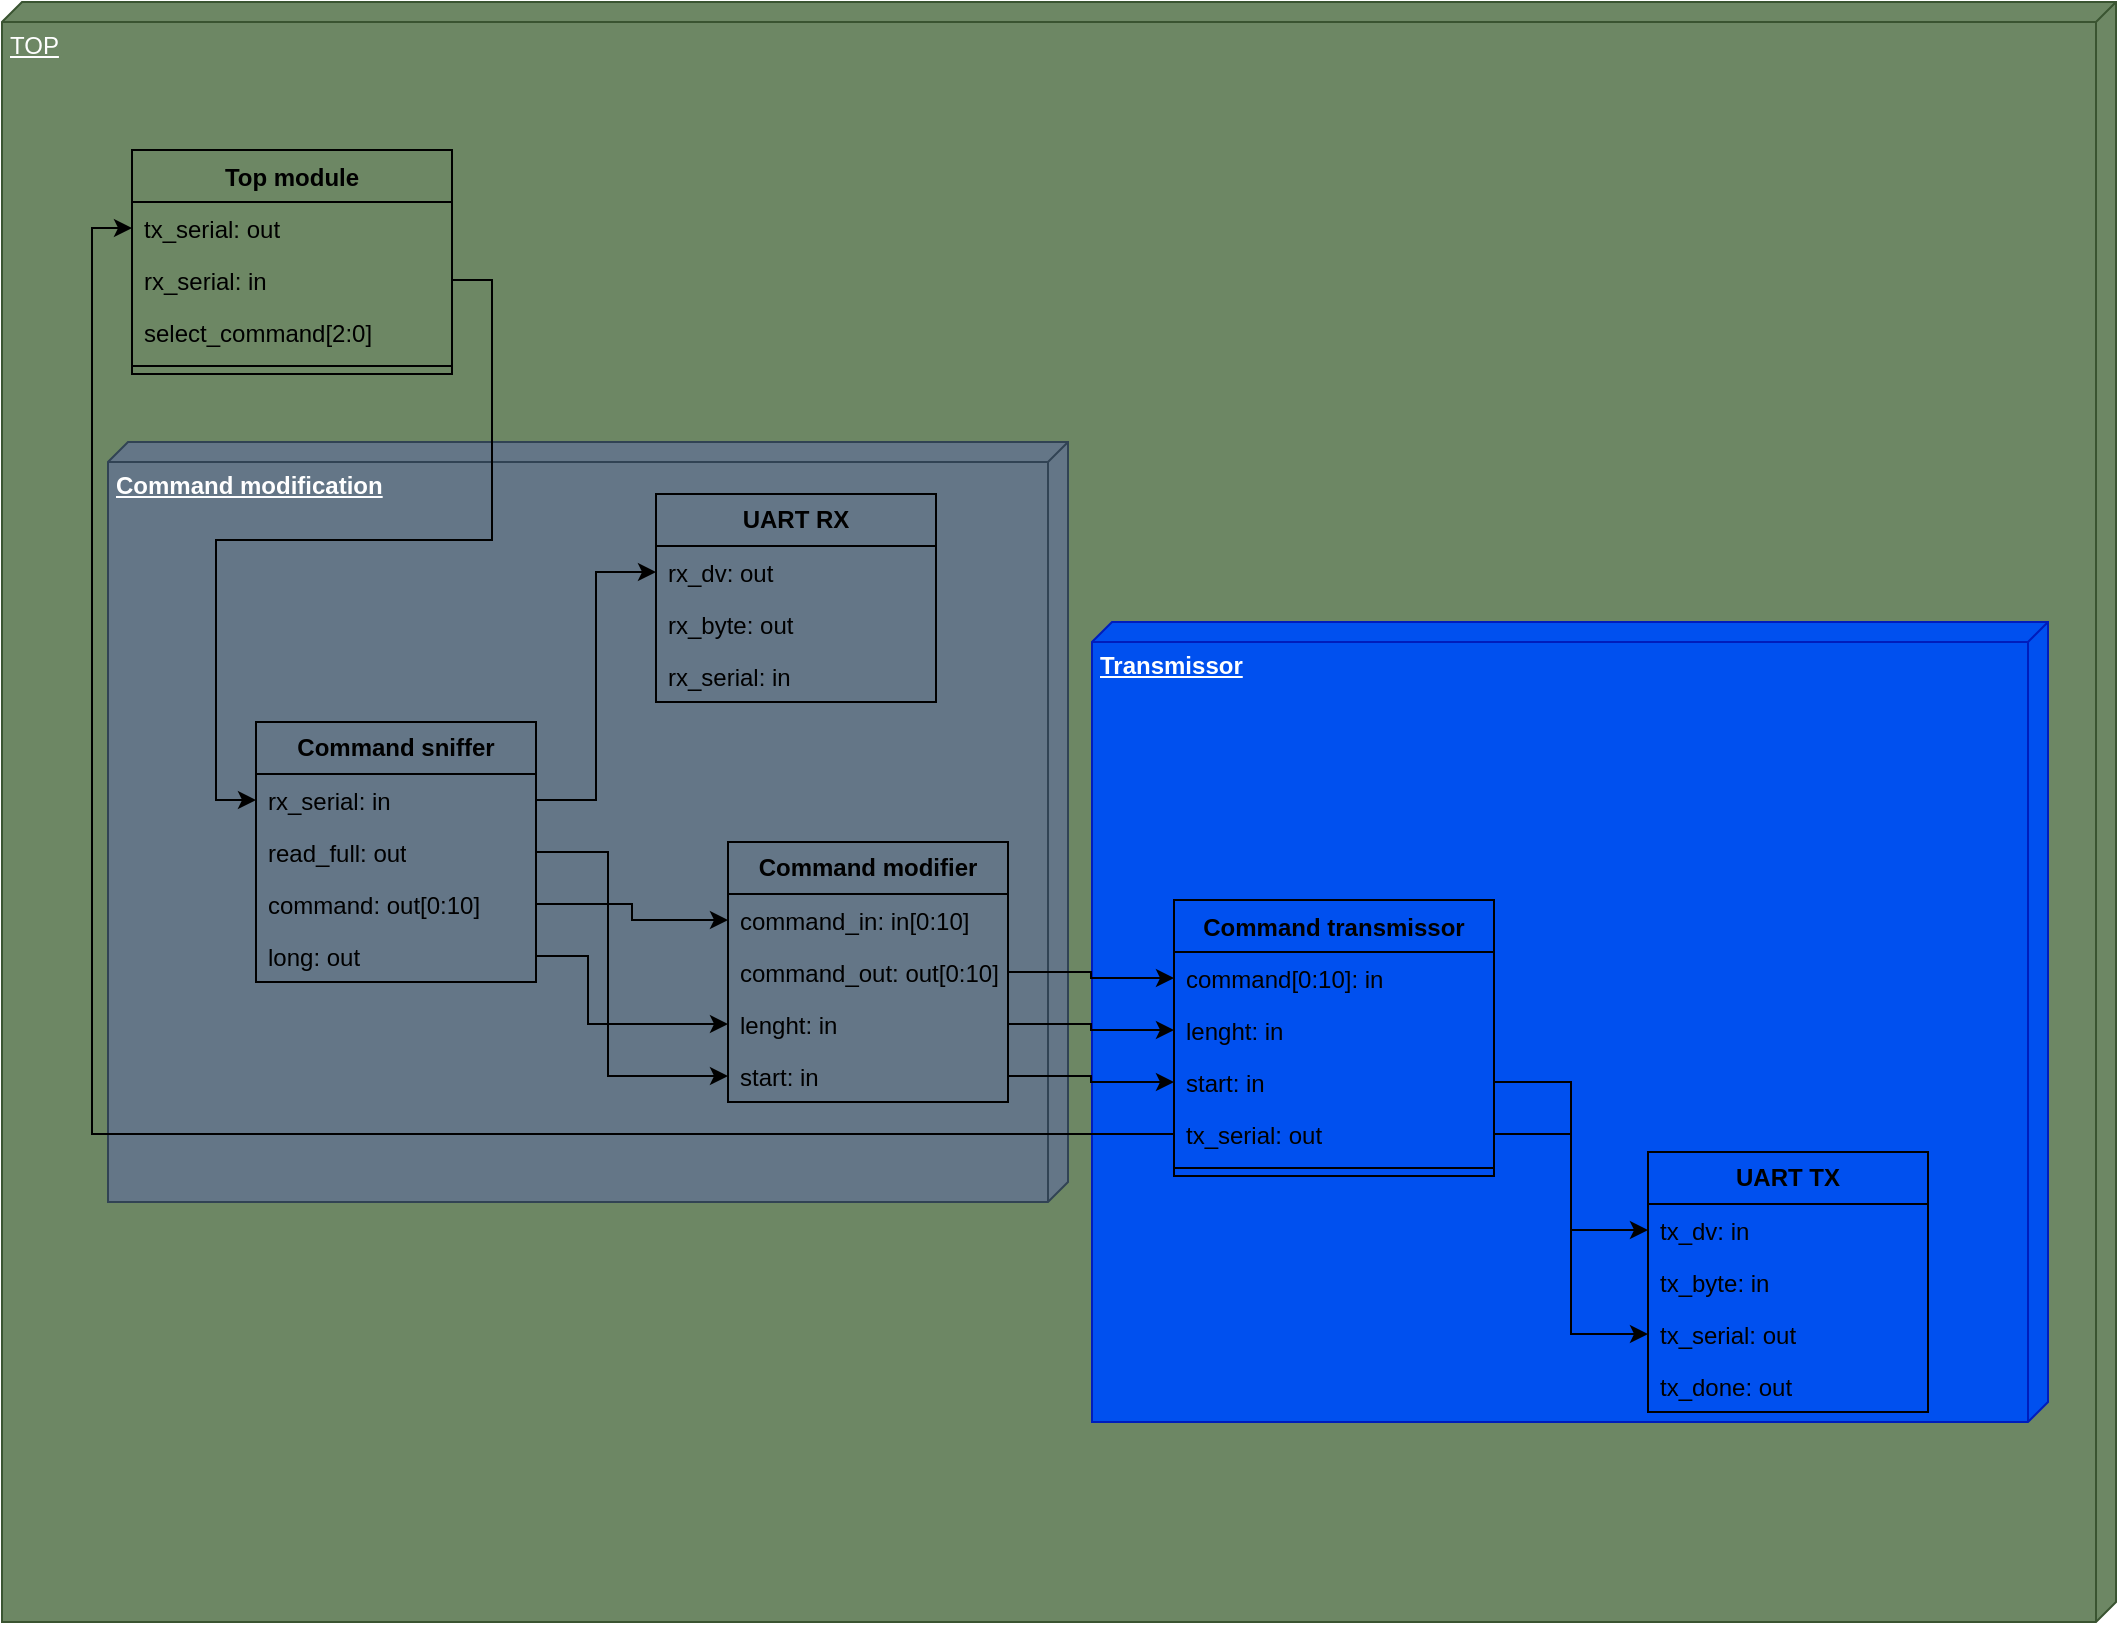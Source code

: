 <mxfile version="24.2.5" type="device">
  <diagram id="C5RBs43oDa-KdzZeNtuy" name="Page-1">
    <mxGraphModel dx="1434" dy="839" grid="1" gridSize="10" guides="1" tooltips="1" connect="1" arrows="1" fold="1" page="1" pageScale="1" pageWidth="827" pageHeight="1169" background="#ffffff" math="0" shadow="0">
      <root>
        <mxCell id="WIyWlLk6GJQsqaUBKTNV-0" />
        <mxCell id="WIyWlLk6GJQsqaUBKTNV-1" parent="WIyWlLk6GJQsqaUBKTNV-0" />
        <mxCell id="amayKDEEgC7S6bJP1GTe-30" value="TOP" style="verticalAlign=top;align=left;spacingTop=8;spacingLeft=2;spacingRight=12;shape=cube;size=10;direction=south;fontStyle=4;html=1;whiteSpace=wrap;labelBackgroundColor=none;fillColor=#6d8764;fontColor=#ffffff;strokeColor=#3A5431;" parent="WIyWlLk6GJQsqaUBKTNV-1" vertex="1">
          <mxGeometry x="147" y="130" width="1057" height="810" as="geometry" />
        </mxCell>
        <mxCell id="4y8MItCtQCRm9BYBTSq6-36" value="&lt;b&gt;Command modification&lt;/b&gt;" style="verticalAlign=top;align=left;spacingTop=8;spacingLeft=2;spacingRight=12;shape=cube;size=10;direction=south;fontStyle=4;html=1;whiteSpace=wrap;fillColor=#647687;fontColor=#ffffff;strokeColor=#314354;" vertex="1" parent="WIyWlLk6GJQsqaUBKTNV-1">
          <mxGeometry x="200" y="350" width="480" height="380" as="geometry" />
        </mxCell>
        <mxCell id="4y8MItCtQCRm9BYBTSq6-35" value="&lt;b&gt;Transmissor&lt;/b&gt;" style="verticalAlign=top;align=left;spacingTop=8;spacingLeft=2;spacingRight=12;shape=cube;size=10;direction=south;fontStyle=4;html=1;whiteSpace=wrap;fillColor=#0050ef;fontColor=#ffffff;strokeColor=#001DBC;" vertex="1" parent="WIyWlLk6GJQsqaUBKTNV-1">
          <mxGeometry x="692" y="440" width="478" height="400" as="geometry" />
        </mxCell>
        <mxCell id="TnwAJ5CPuAc8V0XNkz1D-4" value="Top module" style="swimlane;fontStyle=1;align=center;verticalAlign=top;childLayout=stackLayout;horizontal=1;startSize=26;horizontalStack=0;resizeParent=1;resizeParentMax=0;resizeLast=0;collapsible=1;marginBottom=0;whiteSpace=wrap;html=1;fillColor=none;labelBackgroundColor=none;" parent="WIyWlLk6GJQsqaUBKTNV-1" vertex="1">
          <mxGeometry x="212" y="204" width="160" height="112" as="geometry" />
        </mxCell>
        <mxCell id="TnwAJ5CPuAc8V0XNkz1D-8" value="tx_serial: out" style="text;strokeColor=none;fillColor=none;align=left;verticalAlign=top;spacingLeft=4;spacingRight=4;overflow=hidden;rotatable=0;points=[[0,0.5],[1,0.5]];portConstraint=eastwest;whiteSpace=wrap;html=1;labelBackgroundColor=none;" parent="TnwAJ5CPuAc8V0XNkz1D-4" vertex="1">
          <mxGeometry y="26" width="160" height="26" as="geometry" />
        </mxCell>
        <mxCell id="TnwAJ5CPuAc8V0XNkz1D-5" value="rx_serial: in" style="text;strokeColor=none;fillColor=none;align=left;verticalAlign=top;spacingLeft=4;spacingRight=4;overflow=hidden;rotatable=0;points=[[0,0.5],[1,0.5]];portConstraint=eastwest;whiteSpace=wrap;html=1;labelBackgroundColor=none;" parent="TnwAJ5CPuAc8V0XNkz1D-4" vertex="1">
          <mxGeometry y="52" width="160" height="26" as="geometry" />
        </mxCell>
        <mxCell id="TnwAJ5CPuAc8V0XNkz1D-31" value="select_command[2:0]" style="text;strokeColor=none;fillColor=none;align=left;verticalAlign=top;spacingLeft=4;spacingRight=4;overflow=hidden;rotatable=0;points=[[0,0.5],[1,0.5]];portConstraint=eastwest;whiteSpace=wrap;html=1;labelBackgroundColor=none;" parent="TnwAJ5CPuAc8V0XNkz1D-4" vertex="1">
          <mxGeometry y="78" width="160" height="26" as="geometry" />
        </mxCell>
        <mxCell id="TnwAJ5CPuAc8V0XNkz1D-6" value="" style="line;strokeWidth=1;fillColor=none;align=left;verticalAlign=middle;spacingTop=-1;spacingLeft=3;spacingRight=3;rotatable=0;labelPosition=right;points=[];portConstraint=eastwest;labelBackgroundColor=none;" parent="TnwAJ5CPuAc8V0XNkz1D-4" vertex="1">
          <mxGeometry y="104" width="160" height="8" as="geometry" />
        </mxCell>
        <mxCell id="TnwAJ5CPuAc8V0XNkz1D-26" value="Command transmissor" style="swimlane;fontStyle=1;align=center;verticalAlign=top;childLayout=stackLayout;horizontal=1;startSize=26;horizontalStack=0;resizeParent=1;resizeParentMax=0;resizeLast=0;collapsible=1;marginBottom=0;whiteSpace=wrap;html=1;fillColor=none;labelBackgroundColor=none;" parent="WIyWlLk6GJQsqaUBKTNV-1" vertex="1">
          <mxGeometry x="733" y="579" width="160" height="138" as="geometry" />
        </mxCell>
        <mxCell id="TnwAJ5CPuAc8V0XNkz1D-27" value="command[0:10]: in" style="text;strokeColor=none;fillColor=none;align=left;verticalAlign=top;spacingLeft=4;spacingRight=4;overflow=hidden;rotatable=0;points=[[0,0.5],[1,0.5]];portConstraint=eastwest;whiteSpace=wrap;html=1;labelBackgroundColor=none;" parent="TnwAJ5CPuAc8V0XNkz1D-26" vertex="1">
          <mxGeometry y="26" width="160" height="26" as="geometry" />
        </mxCell>
        <mxCell id="TnwAJ5CPuAc8V0XNkz1D-35" value="lenght: in" style="text;strokeColor=none;fillColor=none;align=left;verticalAlign=top;spacingLeft=4;spacingRight=4;overflow=hidden;rotatable=0;points=[[0,0.5],[1,0.5]];portConstraint=eastwest;whiteSpace=wrap;html=1;labelBackgroundColor=none;" parent="TnwAJ5CPuAc8V0XNkz1D-26" vertex="1">
          <mxGeometry y="52" width="160" height="26" as="geometry" />
        </mxCell>
        <mxCell id="TnwAJ5CPuAc8V0XNkz1D-36" value="start: in" style="text;strokeColor=none;fillColor=none;align=left;verticalAlign=top;spacingLeft=4;spacingRight=4;overflow=hidden;rotatable=0;points=[[0,0.5],[1,0.5]];portConstraint=eastwest;whiteSpace=wrap;html=1;labelBackgroundColor=none;" parent="TnwAJ5CPuAc8V0XNkz1D-26" vertex="1">
          <mxGeometry y="78" width="160" height="26" as="geometry" />
        </mxCell>
        <mxCell id="TnwAJ5CPuAc8V0XNkz1D-38" value="tx_serial: out" style="text;strokeColor=none;fillColor=none;align=left;verticalAlign=top;spacingLeft=4;spacingRight=4;overflow=hidden;rotatable=0;points=[[0,0.5],[1,0.5]];portConstraint=eastwest;whiteSpace=wrap;html=1;labelBackgroundColor=none;" parent="TnwAJ5CPuAc8V0XNkz1D-26" vertex="1">
          <mxGeometry y="104" width="160" height="26" as="geometry" />
        </mxCell>
        <mxCell id="TnwAJ5CPuAc8V0XNkz1D-28" value="" style="line;strokeWidth=1;fillColor=none;align=left;verticalAlign=middle;spacingTop=-1;spacingLeft=3;spacingRight=3;rotatable=0;labelPosition=right;points=[];portConstraint=eastwest;labelBackgroundColor=none;" parent="TnwAJ5CPuAc8V0XNkz1D-26" vertex="1">
          <mxGeometry y="130" width="160" height="8" as="geometry" />
        </mxCell>
        <mxCell id="Hrv3PEc9P5C3Hi4s8Ume-5" value="&lt;b&gt;UART TX&lt;/b&gt;" style="swimlane;fontStyle=0;childLayout=stackLayout;horizontal=1;startSize=26;fillColor=none;horizontalStack=0;resizeParent=1;resizeParentMax=0;resizeLast=0;collapsible=1;marginBottom=0;whiteSpace=wrap;html=1;labelBackgroundColor=none;" parent="WIyWlLk6GJQsqaUBKTNV-1" vertex="1">
          <mxGeometry x="970" y="705" width="140" height="130" as="geometry" />
        </mxCell>
        <mxCell id="Hrv3PEc9P5C3Hi4s8Ume-6" value="tx_dv: in" style="text;strokeColor=none;fillColor=none;align=left;verticalAlign=top;spacingLeft=4;spacingRight=4;overflow=hidden;rotatable=0;points=[[0,0.5],[1,0.5]];portConstraint=eastwest;whiteSpace=wrap;html=1;labelBackgroundColor=none;" parent="Hrv3PEc9P5C3Hi4s8Ume-5" vertex="1">
          <mxGeometry y="26" width="140" height="26" as="geometry" />
        </mxCell>
        <mxCell id="Hrv3PEc9P5C3Hi4s8Ume-7" value="tx_byte: in" style="text;strokeColor=none;fillColor=none;align=left;verticalAlign=top;spacingLeft=4;spacingRight=4;overflow=hidden;rotatable=0;points=[[0,0.5],[1,0.5]];portConstraint=eastwest;whiteSpace=wrap;html=1;labelBackgroundColor=none;" parent="Hrv3PEc9P5C3Hi4s8Ume-5" vertex="1">
          <mxGeometry y="52" width="140" height="26" as="geometry" />
        </mxCell>
        <mxCell id="Hrv3PEc9P5C3Hi4s8Ume-8" value="tx_serial: out" style="text;strokeColor=none;fillColor=none;align=left;verticalAlign=top;spacingLeft=4;spacingRight=4;overflow=hidden;rotatable=0;points=[[0,0.5],[1,0.5]];portConstraint=eastwest;whiteSpace=wrap;html=1;labelBackgroundColor=none;" parent="Hrv3PEc9P5C3Hi4s8Ume-5" vertex="1">
          <mxGeometry y="78" width="140" height="26" as="geometry" />
        </mxCell>
        <mxCell id="Hrv3PEc9P5C3Hi4s8Ume-9" value="tx_done: out" style="text;strokeColor=none;fillColor=none;align=left;verticalAlign=top;spacingLeft=4;spacingRight=4;overflow=hidden;rotatable=0;points=[[0,0.5],[1,0.5]];portConstraint=eastwest;whiteSpace=wrap;html=1;labelBackgroundColor=none;" parent="Hrv3PEc9P5C3Hi4s8Ume-5" vertex="1">
          <mxGeometry y="104" width="140" height="26" as="geometry" />
        </mxCell>
        <mxCell id="Hrv3PEc9P5C3Hi4s8Ume-17" style="edgeStyle=orthogonalEdgeStyle;rounded=0;orthogonalLoop=1;jettySize=auto;html=1;exitX=1;exitY=0.5;exitDx=0;exitDy=0;" parent="WIyWlLk6GJQsqaUBKTNV-1" source="TnwAJ5CPuAc8V0XNkz1D-38" target="Hrv3PEc9P5C3Hi4s8Ume-8" edge="1">
          <mxGeometry relative="1" as="geometry" />
        </mxCell>
        <mxCell id="Hrv3PEc9P5C3Hi4s8Ume-18" style="edgeStyle=orthogonalEdgeStyle;rounded=0;orthogonalLoop=1;jettySize=auto;html=1;exitX=1;exitY=0.5;exitDx=0;exitDy=0;" parent="WIyWlLk6GJQsqaUBKTNV-1" source="TnwAJ5CPuAc8V0XNkz1D-36" target="Hrv3PEc9P5C3Hi4s8Ume-6" edge="1">
          <mxGeometry relative="1" as="geometry" />
        </mxCell>
        <mxCell id="4y8MItCtQCRm9BYBTSq6-4" value="&lt;b&gt;Command sniffer&lt;/b&gt;" style="swimlane;fontStyle=0;childLayout=stackLayout;horizontal=1;startSize=26;fillColor=none;horizontalStack=0;resizeParent=1;resizeParentMax=0;resizeLast=0;collapsible=1;marginBottom=0;whiteSpace=wrap;html=1;" vertex="1" parent="WIyWlLk6GJQsqaUBKTNV-1">
          <mxGeometry x="274" y="490" width="140" height="130" as="geometry" />
        </mxCell>
        <mxCell id="4y8MItCtQCRm9BYBTSq6-5" value="rx_serial: in" style="text;strokeColor=none;fillColor=none;align=left;verticalAlign=top;spacingLeft=4;spacingRight=4;overflow=hidden;rotatable=0;points=[[0,0.5],[1,0.5]];portConstraint=eastwest;whiteSpace=wrap;html=1;" vertex="1" parent="4y8MItCtQCRm9BYBTSq6-4">
          <mxGeometry y="26" width="140" height="26" as="geometry" />
        </mxCell>
        <mxCell id="4y8MItCtQCRm9BYBTSq6-6" value="read_full: out" style="text;strokeColor=none;fillColor=none;align=left;verticalAlign=top;spacingLeft=4;spacingRight=4;overflow=hidden;rotatable=0;points=[[0,0.5],[1,0.5]];portConstraint=eastwest;whiteSpace=wrap;html=1;" vertex="1" parent="4y8MItCtQCRm9BYBTSq6-4">
          <mxGeometry y="52" width="140" height="26" as="geometry" />
        </mxCell>
        <mxCell id="4y8MItCtQCRm9BYBTSq6-7" value="command: out[0:10]" style="text;strokeColor=none;fillColor=none;align=left;verticalAlign=top;spacingLeft=4;spacingRight=4;overflow=hidden;rotatable=0;points=[[0,0.5],[1,0.5]];portConstraint=eastwest;whiteSpace=wrap;html=1;" vertex="1" parent="4y8MItCtQCRm9BYBTSq6-4">
          <mxGeometry y="78" width="140" height="26" as="geometry" />
        </mxCell>
        <mxCell id="4y8MItCtQCRm9BYBTSq6-8" value="long: out" style="text;strokeColor=none;fillColor=none;align=left;verticalAlign=top;spacingLeft=4;spacingRight=4;overflow=hidden;rotatable=0;points=[[0,0.5],[1,0.5]];portConstraint=eastwest;whiteSpace=wrap;html=1;" vertex="1" parent="4y8MItCtQCRm9BYBTSq6-4">
          <mxGeometry y="104" width="140" height="26" as="geometry" />
        </mxCell>
        <mxCell id="4y8MItCtQCRm9BYBTSq6-9" value="&lt;b&gt;Command modifier&lt;/b&gt;" style="swimlane;fontStyle=0;childLayout=stackLayout;horizontal=1;startSize=26;fillColor=none;horizontalStack=0;resizeParent=1;resizeParentMax=0;resizeLast=0;collapsible=1;marginBottom=0;whiteSpace=wrap;html=1;" vertex="1" parent="WIyWlLk6GJQsqaUBKTNV-1">
          <mxGeometry x="510" y="550" width="140" height="130" as="geometry" />
        </mxCell>
        <mxCell id="4y8MItCtQCRm9BYBTSq6-10" value="command_in: in[0:10]" style="text;strokeColor=none;fillColor=none;align=left;verticalAlign=top;spacingLeft=4;spacingRight=4;overflow=hidden;rotatable=0;points=[[0,0.5],[1,0.5]];portConstraint=eastwest;whiteSpace=wrap;html=1;" vertex="1" parent="4y8MItCtQCRm9BYBTSq6-9">
          <mxGeometry y="26" width="140" height="26" as="geometry" />
        </mxCell>
        <mxCell id="4y8MItCtQCRm9BYBTSq6-11" value="command_out: out[0:10]" style="text;strokeColor=none;fillColor=none;align=left;verticalAlign=top;spacingLeft=4;spacingRight=4;overflow=hidden;rotatable=0;points=[[0,0.5],[1,0.5]];portConstraint=eastwest;whiteSpace=wrap;html=1;" vertex="1" parent="4y8MItCtQCRm9BYBTSq6-9">
          <mxGeometry y="52" width="140" height="26" as="geometry" />
        </mxCell>
        <mxCell id="4y8MItCtQCRm9BYBTSq6-12" value="lenght: in" style="text;strokeColor=none;fillColor=none;align=left;verticalAlign=top;spacingLeft=4;spacingRight=4;overflow=hidden;rotatable=0;points=[[0,0.5],[1,0.5]];portConstraint=eastwest;whiteSpace=wrap;html=1;" vertex="1" parent="4y8MItCtQCRm9BYBTSq6-9">
          <mxGeometry y="78" width="140" height="26" as="geometry" />
        </mxCell>
        <mxCell id="4y8MItCtQCRm9BYBTSq6-13" value="start: in" style="text;strokeColor=none;fillColor=none;align=left;verticalAlign=top;spacingLeft=4;spacingRight=4;overflow=hidden;rotatable=0;points=[[0,0.5],[1,0.5]];portConstraint=eastwest;whiteSpace=wrap;html=1;" vertex="1" parent="4y8MItCtQCRm9BYBTSq6-9">
          <mxGeometry y="104" width="140" height="26" as="geometry" />
        </mxCell>
        <mxCell id="4y8MItCtQCRm9BYBTSq6-16" style="edgeStyle=orthogonalEdgeStyle;rounded=0;orthogonalLoop=1;jettySize=auto;html=1;exitX=1;exitY=0.5;exitDx=0;exitDy=0;entryX=0;entryY=0.5;entryDx=0;entryDy=0;" edge="1" parent="WIyWlLk6GJQsqaUBKTNV-1" source="TnwAJ5CPuAc8V0XNkz1D-5" target="4y8MItCtQCRm9BYBTSq6-5">
          <mxGeometry relative="1" as="geometry" />
        </mxCell>
        <mxCell id="4y8MItCtQCRm9BYBTSq6-22" value="&lt;b&gt;UART RX&lt;/b&gt;" style="swimlane;fontStyle=0;childLayout=stackLayout;horizontal=1;startSize=26;fillColor=none;horizontalStack=0;resizeParent=1;resizeParentMax=0;resizeLast=0;collapsible=1;marginBottom=0;whiteSpace=wrap;html=1;labelBackgroundColor=none;" vertex="1" parent="WIyWlLk6GJQsqaUBKTNV-1">
          <mxGeometry x="474" y="376" width="140" height="104" as="geometry" />
        </mxCell>
        <mxCell id="4y8MItCtQCRm9BYBTSq6-23" value="rx_dv: out" style="text;strokeColor=none;fillColor=none;align=left;verticalAlign=top;spacingLeft=4;spacingRight=4;overflow=hidden;rotatable=0;points=[[0,0.5],[1,0.5]];portConstraint=eastwest;whiteSpace=wrap;html=1;labelBackgroundColor=none;" vertex="1" parent="4y8MItCtQCRm9BYBTSq6-22">
          <mxGeometry y="26" width="140" height="26" as="geometry" />
        </mxCell>
        <mxCell id="4y8MItCtQCRm9BYBTSq6-24" value="rx_byte: out" style="text;strokeColor=none;fillColor=none;align=left;verticalAlign=top;spacingLeft=4;spacingRight=4;overflow=hidden;rotatable=0;points=[[0,0.5],[1,0.5]];portConstraint=eastwest;whiteSpace=wrap;html=1;labelBackgroundColor=none;" vertex="1" parent="4y8MItCtQCRm9BYBTSq6-22">
          <mxGeometry y="52" width="140" height="26" as="geometry" />
        </mxCell>
        <mxCell id="4y8MItCtQCRm9BYBTSq6-25" value="rx_serial: in" style="text;strokeColor=none;fillColor=none;align=left;verticalAlign=top;spacingLeft=4;spacingRight=4;overflow=hidden;rotatable=0;points=[[0,0.5],[1,0.5]];portConstraint=eastwest;whiteSpace=wrap;html=1;labelBackgroundColor=none;" vertex="1" parent="4y8MItCtQCRm9BYBTSq6-22">
          <mxGeometry y="78" width="140" height="26" as="geometry" />
        </mxCell>
        <mxCell id="4y8MItCtQCRm9BYBTSq6-27" style="edgeStyle=orthogonalEdgeStyle;rounded=0;orthogonalLoop=1;jettySize=auto;html=1;exitX=1;exitY=0.5;exitDx=0;exitDy=0;entryX=0;entryY=0.5;entryDx=0;entryDy=0;" edge="1" parent="WIyWlLk6GJQsqaUBKTNV-1" source="4y8MItCtQCRm9BYBTSq6-5" target="4y8MItCtQCRm9BYBTSq6-23">
          <mxGeometry relative="1" as="geometry" />
        </mxCell>
        <mxCell id="4y8MItCtQCRm9BYBTSq6-28" style="edgeStyle=orthogonalEdgeStyle;rounded=0;orthogonalLoop=1;jettySize=auto;html=1;exitX=1;exitY=0.5;exitDx=0;exitDy=0;entryX=0;entryY=0.5;entryDx=0;entryDy=0;" edge="1" parent="WIyWlLk6GJQsqaUBKTNV-1" source="4y8MItCtQCRm9BYBTSq6-6" target="4y8MItCtQCRm9BYBTSq6-13">
          <mxGeometry relative="1" as="geometry">
            <Array as="points">
              <mxPoint x="450" y="555" />
              <mxPoint x="450" y="667" />
            </Array>
          </mxGeometry>
        </mxCell>
        <mxCell id="4y8MItCtQCRm9BYBTSq6-29" style="edgeStyle=orthogonalEdgeStyle;rounded=0;orthogonalLoop=1;jettySize=auto;html=1;exitX=1;exitY=0.5;exitDx=0;exitDy=0;" edge="1" parent="WIyWlLk6GJQsqaUBKTNV-1" source="4y8MItCtQCRm9BYBTSq6-8" target="4y8MItCtQCRm9BYBTSq6-12">
          <mxGeometry relative="1" as="geometry">
            <Array as="points">
              <mxPoint x="440" y="607" />
              <mxPoint x="440" y="641" />
            </Array>
          </mxGeometry>
        </mxCell>
        <mxCell id="4y8MItCtQCRm9BYBTSq6-30" style="edgeStyle=orthogonalEdgeStyle;rounded=0;orthogonalLoop=1;jettySize=auto;html=1;exitX=1;exitY=0.5;exitDx=0;exitDy=0;" edge="1" parent="WIyWlLk6GJQsqaUBKTNV-1" source="4y8MItCtQCRm9BYBTSq6-7" target="4y8MItCtQCRm9BYBTSq6-10">
          <mxGeometry relative="1" as="geometry" />
        </mxCell>
        <mxCell id="4y8MItCtQCRm9BYBTSq6-31" style="edgeStyle=orthogonalEdgeStyle;rounded=0;orthogonalLoop=1;jettySize=auto;html=1;exitX=1;exitY=0.5;exitDx=0;exitDy=0;entryX=0;entryY=0.5;entryDx=0;entryDy=0;" edge="1" parent="WIyWlLk6GJQsqaUBKTNV-1" source="4y8MItCtQCRm9BYBTSq6-11" target="TnwAJ5CPuAc8V0XNkz1D-27">
          <mxGeometry relative="1" as="geometry" />
        </mxCell>
        <mxCell id="4y8MItCtQCRm9BYBTSq6-32" style="edgeStyle=orthogonalEdgeStyle;rounded=0;orthogonalLoop=1;jettySize=auto;html=1;exitX=1;exitY=0.5;exitDx=0;exitDy=0;" edge="1" parent="WIyWlLk6GJQsqaUBKTNV-1" source="4y8MItCtQCRm9BYBTSq6-12" target="TnwAJ5CPuAc8V0XNkz1D-35">
          <mxGeometry relative="1" as="geometry" />
        </mxCell>
        <mxCell id="4y8MItCtQCRm9BYBTSq6-33" style="edgeStyle=orthogonalEdgeStyle;rounded=0;orthogonalLoop=1;jettySize=auto;html=1;exitX=1;exitY=0.5;exitDx=0;exitDy=0;" edge="1" parent="WIyWlLk6GJQsqaUBKTNV-1" source="4y8MItCtQCRm9BYBTSq6-13" target="TnwAJ5CPuAc8V0XNkz1D-36">
          <mxGeometry relative="1" as="geometry" />
        </mxCell>
        <mxCell id="4y8MItCtQCRm9BYBTSq6-34" style="edgeStyle=orthogonalEdgeStyle;rounded=0;orthogonalLoop=1;jettySize=auto;html=1;exitX=0;exitY=0.5;exitDx=0;exitDy=0;entryX=0;entryY=0.5;entryDx=0;entryDy=0;" edge="1" parent="WIyWlLk6GJQsqaUBKTNV-1" source="TnwAJ5CPuAc8V0XNkz1D-38" target="TnwAJ5CPuAc8V0XNkz1D-8">
          <mxGeometry relative="1" as="geometry" />
        </mxCell>
      </root>
    </mxGraphModel>
  </diagram>
</mxfile>
